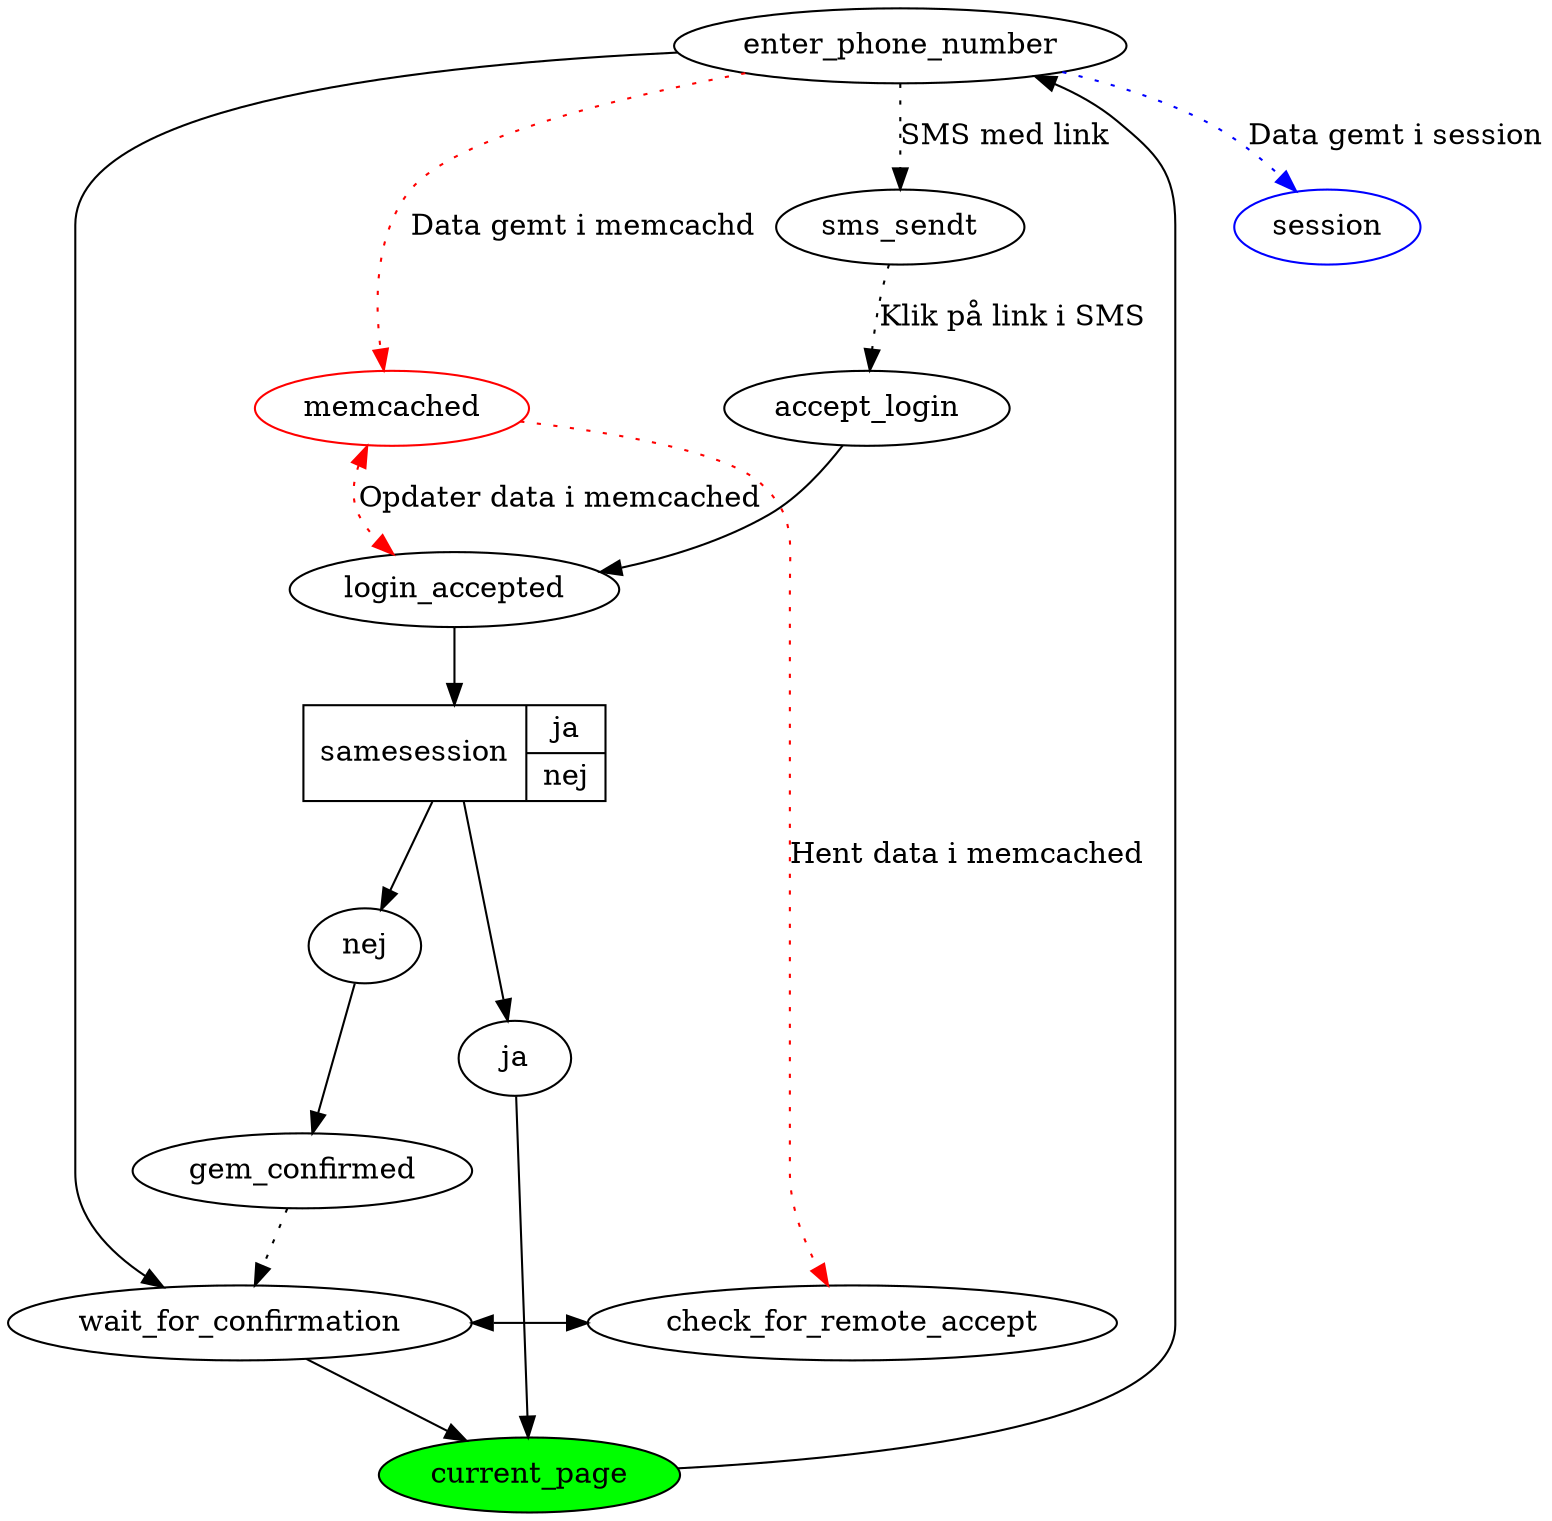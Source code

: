 digraph xxx {
  {
    edge [ color=red style=dotted ];
////////////////////////////////////////////////////////////////////////////////////////////
    enter_phone_number -> memcached [ label="Data gemt i memcachd"]; /////
                          memcached [ color = red ];
                          memcached -> check_for_remote_accept [ label = "Hent data i memcached"];
                          memcached -> login_accepted [ label = "Opdater data i memcached" dir=both ];
////////////////////////////////////////////////////////////////////////////////////////////
  }
  {
    edge [ color=blue style=dotted ];
////////////////////////////////////////////////////////////////////////////////////////////
        enter_phone_number -> session [ label="Data gemt i session"];    /////
                          session [ color = blue ];
////////////////////////////////////////////////////////////////////////////////////////////
  }
  {
    rank = same;
    wait_for_confirmation; check_for_remote_accept;
////////////////////////////////////////////////////////////////////////////////////////////
              wait_for_confirmation -> check_for_remote_accept [ dir=both ];           /////
////////////////////////////////////////////////////////////////////////////////////////////
  }
  same_session [ shape=record label="samesession|{<ja> ja|<nej> nej}" ];
  current_page [ style=filled fillcolor=green ];
  current_page ->
        enter_phone_number ->
              wait_for_confirmation ->
                    current_page;
////////////////////////////////////////////////////////////////////////////////////////////
        enter_phone_number -> sms_sendt [ style= dotted label="SMS med link"];         /////
////////////////////////////////////////////////////////////////////////////////////////////
  sms_sendt ->
        accept_login [ style=dotted label="Klik på link i SMS" ];
        accept_login ->
              login_accepted->
                    same_session;

                    same_session -> {ja,nej};
                          ja ->
                                current_page;
                          nej ->
                                gem_confirmed;
////////////////////////////////////////////////////////////////////////////////////////////
                                gem_confirmed ->                                       /////
                                      wait_for_confirmation [ style=dotted ];          /////
////////////////////////////////////////////////////////////////////////////////////////////
}
